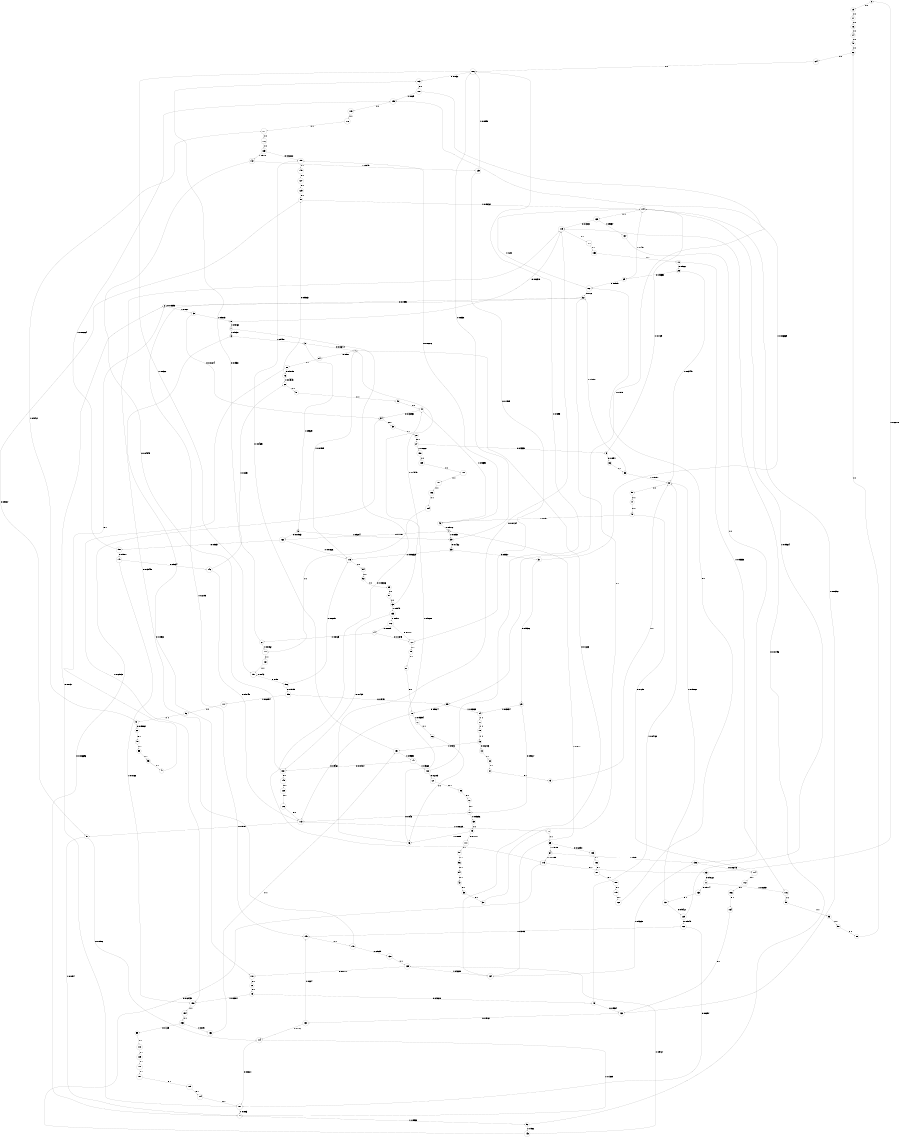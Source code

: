 digraph "ch4_face_grouped_diff_L15" {
size = "6,8.5";
ratio = "fill";
node [shape = circle];
node [fontsize = 24];
edge [fontsize = 24];
0 -> 19 [label = "1: 1        "];
1 -> 84 [label = "0: 0.981    "];
1 -> 115 [label = "1: 0.01905  "];
2 -> 2 [label = "0: 0.8393   "];
2 -> 23 [label = "1: 0.1607   "];
3 -> 1 [label = "0: 0.06714  "];
3 -> 9 [label = "1: 0.9329   "];
4 -> 162 [label = "0: 0.1107   "];
4 -> 39 [label = "1: 0.8893   "];
5 -> 36 [label = "0: 0.8571   "];
5 -> 144 [label = "1: 0.1429   "];
6 -> 118 [label = "0: 0.0502   "];
6 -> 3 [label = "1: 0.9498   "];
7 -> 173 [label = "0: 0.03026  "];
7 -> 6 [label = "1: 0.9697   "];
8 -> 119 [label = "0: 0.02318  "];
8 -> 7 [label = "1: 0.9768   "];
9 -> 162 [label = "0: 0.07963  "];
9 -> 39 [label = "1: 0.9204   "];
10 -> 26 [label = "0: 0.9667   "];
10 -> 116 [label = "1: 0.03333  "];
11 -> 163 [label = "0: 0.9714   "];
11 -> 116 [label = "1: 0.02857  "];
12 -> 79 [label = "0: 1        "];
13 -> 22 [label = "0: 1        "];
14 -> 40 [label = "1: 1        "];
15 -> 13 [label = "0: 0.02703  "];
15 -> 151 [label = "1: 0.973    "];
16 -> 14 [label = "1: 1        "];
17 -> 16 [label = "1: 1        "];
18 -> 15 [label = "1: 1        "];
19 -> 17 [label = "1: 1        "];
20 -> 18 [label = "1: 1        "];
21 -> 73 [label = "0: 1        "];
22 -> 21 [label = "0: 1        "];
23 -> 34 [label = "0: 0.01274  "];
23 -> 8 [label = "1: 0.9873   "];
24 -> 20 [label = "1: 1        "];
25 -> 167 [label = "0: 0.8519   "];
25 -> 144 [label = "1: 0.1481   "];
26 -> 25 [label = "0: 0.9655   "];
26 -> 67 [label = "1: 0.03448  "];
27 -> 5 [label = "0: 0.9333   "];
27 -> 190 [label = "1: 0.06667  "];
28 -> 27 [label = "0: 1        "];
29 -> 77 [label = "0: 0.9617   "];
29 -> 24 [label = "1: 0.03834  "];
30 -> 28 [label = "0: 1        "];
31 -> 29 [label = "0: 0.9936   "];
31 -> 185 [label = "1: 0.006369  "];
32 -> 2 [label = "0: 0.7895   "];
32 -> 145 [label = "1: 0.2105   "];
33 -> 32 [label = "0: 0.9091   "];
33 -> 67 [label = "1: 0.09091  "];
34 -> 30 [label = "0: 1        "];
35 -> 31 [label = "0: 0.9937   "];
35 -> 115 [label = "1: 0.006329  "];
36 -> 33 [label = "0: 1        "];
37 -> 32 [label = "0: 1        "];
38 -> 37 [label = "0: 1        "];
39 -> 35 [label = "0: 0.1462   "];
39 -> 106 [label = "1: 0.8538   "];
40 -> 62 [label = "1: 1        "];
41 -> 2 [label = "0: 1        "];
42 -> 38 [label = "0: 1        "];
43 -> 159 [label = "0: 0.08276  "];
43 -> 4 [label = "1: 0.9172   "];
44 -> 34 [label = "0: 0.03053  "];
44 -> 43 [label = "1: 0.9695   "];
45 -> 174 [label = "0: 0.125    "];
45 -> 43 [label = "1: 0.875    "];
46 -> 119 [label = "0: 0.01724  "];
46 -> 44 [label = "1: 0.9828   "];
47 -> 45 [label = "1: 1        "];
48 -> 44 [label = "1: 1        "];
49 -> 111 [label = "0: 0.1111   "];
49 -> 46 [label = "1: 0.8889   "];
50 -> 47 [label = "1: 1        "];
51 -> 48 [label = "1: 1        "];
52 -> 119 [label = "0: 0.01796  "];
52 -> 143 [label = "1: 0.982    "];
53 -> 41 [label = "0: 1        "];
54 -> 42 [label = "0: 1        "];
55 -> 53 [label = "0: 1        "];
56 -> 54 [label = "0: 1        "];
57 -> 55 [label = "0: 1        "];
58 -> 56 [label = "0: 1        "];
59 -> 110 [label = "0: 1        "];
60 -> 57 [label = "0: 1        "];
61 -> 103 [label = "0: 0.1538   "];
61 -> 170 [label = "1: 0.8462   "];
62 -> 124 [label = "1: 1        "];
63 -> 1 [label = "0: 0.04545  "];
63 -> 133 [label = "1: 0.9545   "];
64 -> 173 [label = "0: 0.01099  "];
64 -> 136 [label = "1: 0.989    "];
65 -> 183 [label = "0: 0.02151  "];
65 -> 64 [label = "1: 0.9785   "];
66 -> 46 [label = "1: 1        "];
67 -> 50 [label = "1: 1        "];
68 -> 51 [label = "1: 1        "];
69 -> 49 [label = "1: 1        "];
70 -> 65 [label = "1: 1        "];
71 -> 34 [label = "0: 0.006696  "];
71 -> 52 [label = "1: 0.9933   "];
72 -> 66 [label = "1: 1        "];
73 -> 67 [label = "1: 1        "];
74 -> 120 [label = "0: 0.1875   "];
74 -> 61 [label = "1: 0.8125   "];
75 -> 132 [label = "0: 0.9524   "];
75 -> 67 [label = "1: 0.04762  "];
76 -> 98 [label = "0: 0.9565   "];
76 -> 68 [label = "1: 0.04348  "];
77 -> 113 [label = "0: 0.943    "];
77 -> 69 [label = "1: 0.05696  "];
78 -> 113 [label = "0: 0.9461   "];
78 -> 72 [label = "1: 0.05394  "];
79 -> 75 [label = "0: 0.9618   "];
79 -> 158 [label = "1: 0.03817  "];
80 -> 76 [label = "0: 0.9709   "];
80 -> 158 [label = "1: 0.02913  "];
81 -> 78 [label = "0: 1        "];
82 -> 77 [label = "0: 1        "];
83 -> 11 [label = "0: 0.9722   "];
83 -> 0 [label = "1: 0.02778  "];
84 -> 80 [label = "0: 1        "];
85 -> 81 [label = "0: 1        "];
86 -> 82 [label = "0: 1        "];
87 -> 63 [label = "1: 1        "];
88 -> 62 [label = "1: 1        "];
89 -> 87 [label = "1: 1        "];
90 -> 88 [label = "1: 1        "];
91 -> 60 [label = "0: 0.05882  "];
91 -> 177 [label = "1: 0.9412   "];
92 -> 89 [label = "1: 1        "];
93 -> 90 [label = "1: 1        "];
94 -> 92 [label = "1: 1        "];
95 -> 93 [label = "1: 1        "];
96 -> 91 [label = "1: 1        "];
97 -> 114 [label = "0: 0.8906   "];
97 -> 71 [label = "1: 0.1094   "];
98 -> 97 [label = "0: 0.9087   "];
98 -> 144 [label = "1: 0.09132  "];
99 -> 78 [label = "0: 0.9674   "];
99 -> 24 [label = "1: 0.03263  "];
100 -> 99 [label = "0: 0.975    "];
100 -> 185 [label = "1: 0.025    "];
101 -> 2 [label = "0: 0.8137   "];
101 -> 71 [label = "1: 0.1863   "];
102 -> 101 [label = "0: 0.6897   "];
102 -> 145 [label = "1: 0.3103   "];
103 -> 100 [label = "0: 1        "];
104 -> 101 [label = "0: 1        "];
105 -> 104 [label = "0: 1        "];
106 -> 103 [label = "0: 0.1632   "];
106 -> 157 [label = "1: 0.8368   "];
107 -> 105 [label = "0: 1        "];
108 -> 107 [label = "0: 1        "];
109 -> 108 [label = "0: 1        "];
110 -> 109 [label = "0: 1        "];
111 -> 58 [label = "0: 1        "];
112 -> 120 [label = "0: 0.1111   "];
112 -> 74 [label = "1: 0.8889   "];
113 -> 97 [label = "0: 0.9187   "];
113 -> 70 [label = "1: 0.08129  "];
114 -> 101 [label = "0: 0.8611   "];
114 -> 71 [label = "1: 0.1389   "];
115 -> 94 [label = "1: 1        "];
116 -> 95 [label = "1: 1        "];
117 -> 96 [label = "1: 1        "];
118 -> 12 [label = "0: 1        "];
119 -> 171 [label = "0: 1        "];
120 -> 85 [label = "0: 1        "];
121 -> 86 [label = "0: 1        "];
122 -> 121 [label = "0: 0.2105   "];
122 -> 106 [label = "1: 0.7895   "];
123 -> 120 [label = "0: 0.1905   "];
123 -> 106 [label = "1: 0.8095   "];
124 -> 106 [label = "1: 1        "];
125 -> 98 [label = "0: 1        "];
126 -> 113 [label = "0: 1        "];
127 -> 125 [label = "0: 1        "];
128 -> 126 [label = "0: 1        "];
129 -> 102 [label = "0: 0.9048   "];
129 -> 144 [label = "1: 0.09524  "];
130 -> 114 [label = "0: 0.776    "];
130 -> 145 [label = "1: 0.224    "];
131 -> 129 [label = "0: 0.9412   "];
131 -> 67 [label = "1: 0.05882  "];
132 -> 130 [label = "0: 0.9161   "];
132 -> 144 [label = "1: 0.08392  "];
133 -> 160 [label = "0: 0.1429   "];
133 -> 112 [label = "1: 0.8571   "];
134 -> 1 [label = "0: 0.1223   "];
134 -> 4 [label = "1: 0.8777   "];
135 -> 118 [label = "0: 0.07717  "];
135 -> 134 [label = "1: 0.9228   "];
136 -> 174 [label = "0: 0.06773  "];
136 -> 134 [label = "1: 0.9323   "];
137 -> 136 [label = "1: 1        "];
138 -> 135 [label = "1: 1        "];
139 -> 119 [label = "0: 0.0303   "];
139 -> 137 [label = "1: 0.9697   "];
140 -> 119 [label = "0: 0.03448  "];
140 -> 138 [label = "1: 0.9655   "];
141 -> 160 [label = "0: 0.07317  "];
141 -> 122 [label = "1: 0.9268   "];
142 -> 160 [label = "0: 0.04545  "];
142 -> 123 [label = "1: 0.9545   "];
143 -> 173 [label = "0: 0.02733  "];
143 -> 135 [label = "1: 0.9727   "];
144 -> 139 [label = "1: 1        "];
145 -> 140 [label = "1: 1        "];
146 -> 113 [label = "0: 0.9749   "];
146 -> 68 [label = "1: 0.0251   "];
147 -> 146 [label = "0: 0.9834   "];
147 -> 158 [label = "1: 0.0166   "];
148 -> 127 [label = "0: 1        "];
149 -> 128 [label = "0: 1        "];
150 -> 147 [label = "0: 0.9917   "];
150 -> 185 [label = "1: 0.008264  "];
151 -> 159 [label = "0: 0.04651  "];
151 -> 141 [label = "1: 0.9535   "];
152 -> 151 [label = "1: 1        "];
153 -> 59 [label = "0: 0.125    "];
153 -> 152 [label = "1: 0.875    "];
154 -> 153 [label = "1: 1        "];
155 -> 99 [label = "0: 0.9791   "];
155 -> 117 [label = "1: 0.02094  "];
156 -> 155 [label = "0: 0.9795   "];
156 -> 115 [label = "1: 0.02051  "];
157 -> 156 [label = "0: 0.158    "];
157 -> 157 [label = "1: 0.842    "];
158 -> 154 [label = "1: 1        "];
159 -> 148 [label = "0: 1        "];
160 -> 149 [label = "0: 1        "];
161 -> 157 [label = "1: 1        "];
162 -> 150 [label = "0: 0.9837   "];
162 -> 115 [label = "1: 0.01626  "];
163 -> 131 [label = "0: 1        "];
164 -> 132 [label = "0: 1        "];
165 -> 10 [label = "0: 1        "];
166 -> 164 [label = "0: 1        "];
167 -> 32 [label = "0: 0.72     "];
167 -> 144 [label = "1: 0.28     "];
168 -> 167 [label = "0: 1        "];
169 -> 159 [label = "0: 0.02222  "];
169 -> 142 [label = "1: 0.9778   "];
170 -> 161 [label = "1: 1        "];
171 -> 165 [label = "0: 1        "];
172 -> 166 [label = "0: 1        "];
173 -> 83 [label = "0: 1        "];
174 -> 172 [label = "0: 1        "];
175 -> 168 [label = "0: 1        "];
176 -> 169 [label = "1: 1        "];
177 -> 176 [label = "1: 1        "];
178 -> 177 [label = "1: 1        "];
179 -> 178 [label = "1: 1        "];
180 -> 175 [label = "0: 1        "];
181 -> 180 [label = "0: 1        "];
182 -> 181 [label = "0: 1        "];
183 -> 182 [label = "0: 1        "];
184 -> 170 [label = "1: 1        "];
185 -> 179 [label = "1: 1        "];
186 -> 184 [label = "1: 1        "];
187 -> 186 [label = "1: 1        "];
188 -> 187 [label = "1: 1        "];
189 -> 188 [label = "1: 1        "];
190 -> 189 [label = "1: 1        "];
}